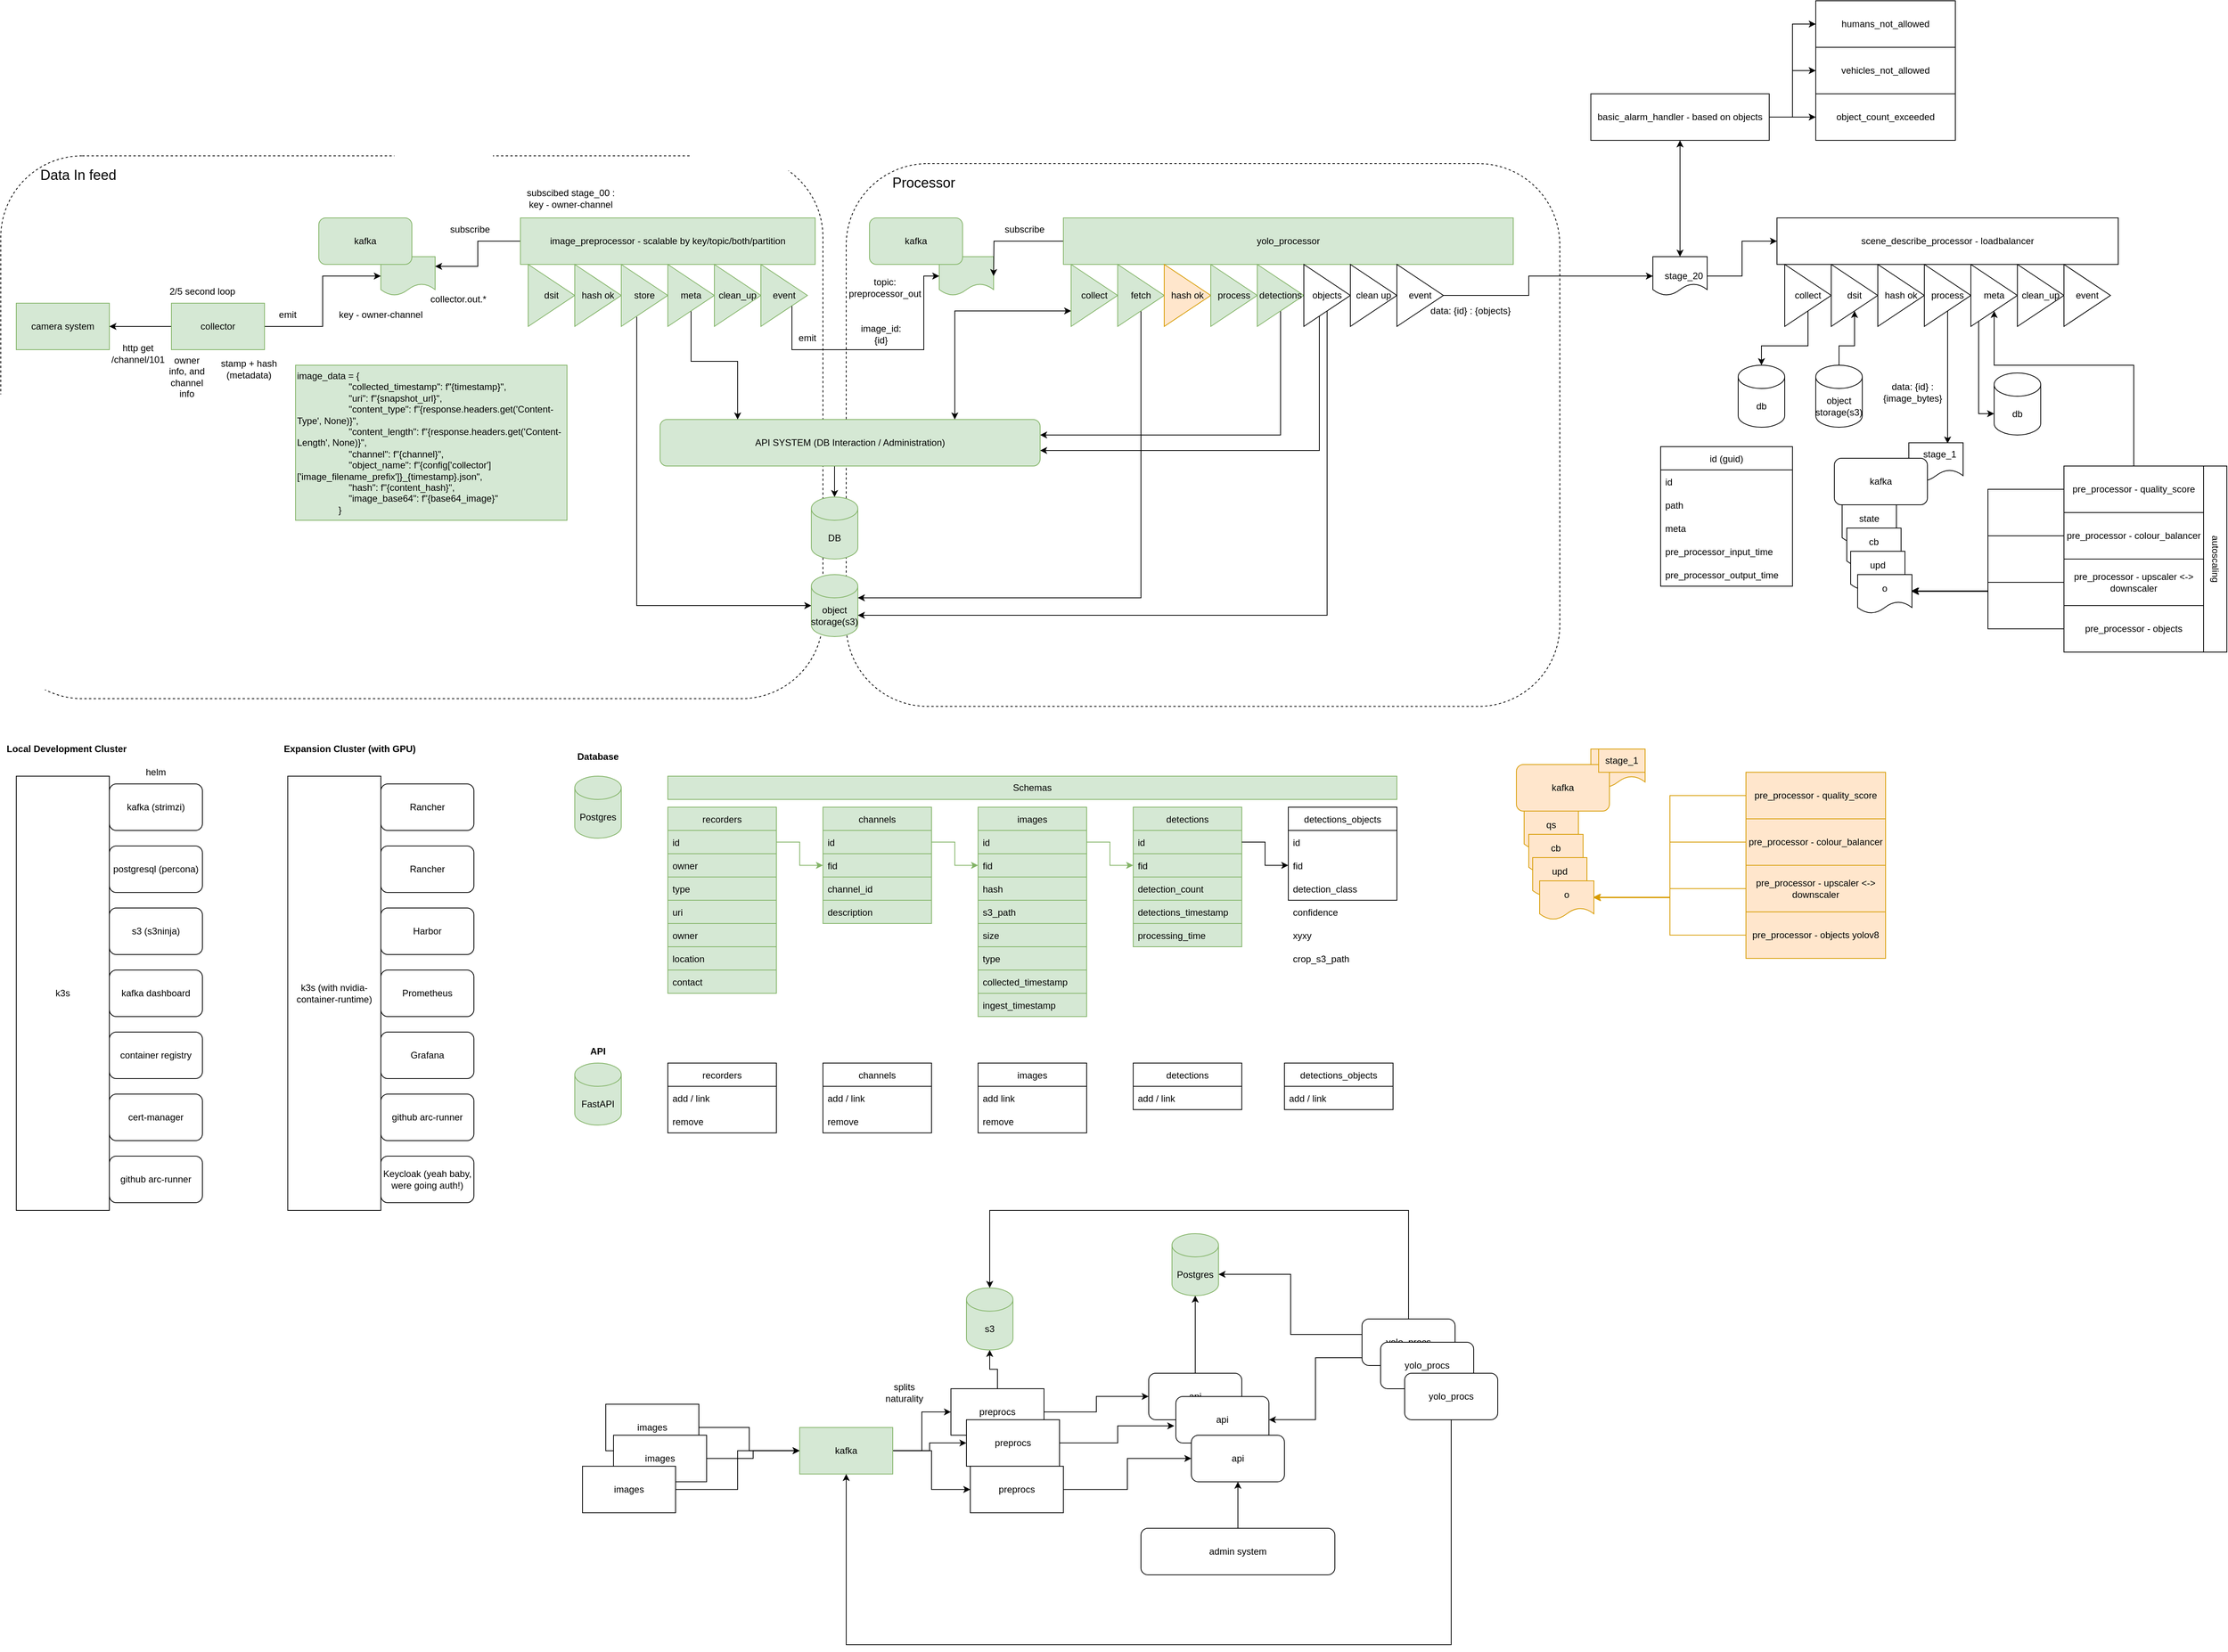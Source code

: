 <mxfile version="16.0.2" type="device"><diagram id="NYNpLDD6XTJ0mbs3w5XI" name="Overall Flow"><mxGraphModel dx="1362" dy="3078" grid="1" gridSize="10" guides="1" tooltips="1" connect="1" arrows="1" fold="1" page="1" pageScale="1" pageWidth="1100" pageHeight="2200" math="0" shadow="0"><root><mxCell id="0"/><mxCell id="1" parent="0"/><mxCell id="vxTMjlAaX9RUapmEniUb-170" value="" style="rounded=1;whiteSpace=wrap;html=1;fontSize=18;fillColor=none;dashed=1;" parent="1" vertex="1"><mxGeometry x="1110" y="-30" width="920" height="700" as="geometry"/></mxCell><mxCell id="vxTMjlAaX9RUapmEniUb-70" value="" style="rounded=1;whiteSpace=wrap;html=1;fontSize=18;fillColor=none;dashed=1;" parent="1" vertex="1"><mxGeometry x="20" y="-40" width="1060" height="700" as="geometry"/></mxCell><mxCell id="vxTMjlAaX9RUapmEniUb-17" value="" style="shape=document;whiteSpace=wrap;html=1;boundedLbl=1;fillColor=#d5e8d4;strokeColor=#82b366;" parent="1" vertex="1"><mxGeometry x="510" y="90" width="70" height="50" as="geometry"/></mxCell><mxCell id="vxTMjlAaX9RUapmEniUb-1" value="camera system" style="rounded=0;whiteSpace=wrap;html=1;fillColor=#d5e8d4;strokeColor=#82b366;" parent="1" vertex="1"><mxGeometry x="40" y="150" width="120" height="60" as="geometry"/></mxCell><mxCell id="vxTMjlAaX9RUapmEniUb-3" style="edgeStyle=orthogonalEdgeStyle;rounded=0;orthogonalLoop=1;jettySize=auto;html=1;" parent="1" source="vxTMjlAaX9RUapmEniUb-2" target="vxTMjlAaX9RUapmEniUb-1" edge="1"><mxGeometry relative="1" as="geometry"/></mxCell><mxCell id="vxTMjlAaX9RUapmEniUb-6" style="edgeStyle=orthogonalEdgeStyle;rounded=0;orthogonalLoop=1;jettySize=auto;html=1;entryX=0;entryY=0.5;entryDx=0;entryDy=0;" parent="1" source="vxTMjlAaX9RUapmEniUb-2" target="vxTMjlAaX9RUapmEniUb-17" edge="1"><mxGeometry relative="1" as="geometry"/></mxCell><mxCell id="vxTMjlAaX9RUapmEniUb-2" value="collector" style="rounded=0;whiteSpace=wrap;html=1;fillColor=#d5e8d4;strokeColor=#82b366;" parent="1" vertex="1"><mxGeometry x="240" y="150" width="120" height="60" as="geometry"/></mxCell><mxCell id="vxTMjlAaX9RUapmEniUb-4" value="http get /channel/101" style="text;html=1;strokeColor=none;fillColor=none;align=center;verticalAlign=middle;whiteSpace=wrap;rounded=0;" parent="1" vertex="1"><mxGeometry x="167" y="200" width="60" height="30" as="geometry"/></mxCell><mxCell id="vxTMjlAaX9RUapmEniUb-5" value="kafka" style="rounded=1;whiteSpace=wrap;html=1;fillColor=#d5e8d4;strokeColor=#82b366;" parent="1" vertex="1"><mxGeometry x="430" y="40" width="120" height="60" as="geometry"/></mxCell><mxCell id="vxTMjlAaX9RUapmEniUb-7" value="stamp + hash (metadata)" style="text;html=1;strokeColor=none;fillColor=none;align=center;verticalAlign=middle;whiteSpace=wrap;rounded=0;" parent="1" vertex="1"><mxGeometry x="300" y="220" width="80" height="30" as="geometry"/></mxCell><mxCell id="vxTMjlAaX9RUapmEniUb-8" value="owner info, and channel info" style="text;html=1;strokeColor=none;fillColor=none;align=center;verticalAlign=middle;whiteSpace=wrap;rounded=0;" parent="1" vertex="1"><mxGeometry x="230" y="230" width="60" height="30" as="geometry"/></mxCell><mxCell id="vxTMjlAaX9RUapmEniUb-9" value="2/5 second loop" style="text;html=1;strokeColor=none;fillColor=none;align=center;verticalAlign=middle;whiteSpace=wrap;rounded=0;" parent="1" vertex="1"><mxGeometry x="230" y="120" width="100" height="30" as="geometry"/></mxCell><mxCell id="vxTMjlAaX9RUapmEniUb-10" value="emit" style="text;html=1;strokeColor=none;fillColor=none;align=center;verticalAlign=middle;whiteSpace=wrap;rounded=0;" parent="1" vertex="1"><mxGeometry x="360" y="150" width="60" height="30" as="geometry"/></mxCell><mxCell id="vxTMjlAaX9RUapmEniUb-11" value="key - owner-channel" style="text;html=1;strokeColor=none;fillColor=none;align=center;verticalAlign=middle;whiteSpace=wrap;rounded=0;" parent="1" vertex="1"><mxGeometry x="445" y="150" width="130" height="30" as="geometry"/></mxCell><mxCell id="vxTMjlAaX9RUapmEniUb-16" style="edgeStyle=orthogonalEdgeStyle;rounded=0;orthogonalLoop=1;jettySize=auto;html=1;entryX=1;entryY=0.25;entryDx=0;entryDy=0;" parent="1" source="vxTMjlAaX9RUapmEniUb-15" target="vxTMjlAaX9RUapmEniUb-17" edge="1"><mxGeometry relative="1" as="geometry"><mxPoint x="600" y="70" as="targetPoint"/></mxGeometry></mxCell><mxCell id="vxTMjlAaX9RUapmEniUb-15" value="image_preprocessor - scalable by key/topic/both/partition" style="rounded=0;whiteSpace=wrap;html=1;fillColor=#d5e8d4;strokeColor=#82b366;" parent="1" vertex="1"><mxGeometry x="690" y="40" width="380" height="60" as="geometry"/></mxCell><mxCell id="vxTMjlAaX9RUapmEniUb-18" value="subscibed stage_00 : key - owner-channel" style="text;html=1;strokeColor=none;fillColor=none;align=center;verticalAlign=middle;whiteSpace=wrap;rounded=0;" parent="1" vertex="1"><mxGeometry x="690" width="130" height="30" as="geometry"/></mxCell><mxCell id="vxTMjlAaX9RUapmEniUb-21" value="dsit" style="triangle;whiteSpace=wrap;html=1;fillColor=#d5e8d4;strokeColor=#82b366;" parent="1" vertex="1"><mxGeometry x="700" y="100" width="60" height="80" as="geometry"/></mxCell><mxCell id="vxTMjlAaX9RUapmEniUb-22" value="hash ok" style="triangle;whiteSpace=wrap;html=1;fillColor=#d5e8d4;strokeColor=#82b366;" parent="1" vertex="1"><mxGeometry x="760" y="100" width="60" height="80" as="geometry"/></mxCell><mxCell id="vxTMjlAaX9RUapmEniUb-85" style="edgeStyle=orthogonalEdgeStyle;rounded=0;orthogonalLoop=1;jettySize=auto;html=1;fontSize=18;exitX=0.332;exitY=0.846;exitDx=0;exitDy=0;exitPerimeter=0;" parent="1" source="vxTMjlAaX9RUapmEniUb-23" target="vxTMjlAaX9RUapmEniUb-26" edge="1"><mxGeometry relative="1" as="geometry"><Array as="points"><mxPoint x="840" y="540"/></Array></mxGeometry></mxCell><mxCell id="vxTMjlAaX9RUapmEniUb-23" value="store" style="triangle;whiteSpace=wrap;html=1;fillColor=#d5e8d4;strokeColor=#82b366;" parent="1" vertex="1"><mxGeometry x="820" y="100" width="60" height="80" as="geometry"/></mxCell><mxCell id="vxTMjlAaX9RUapmEniUb-84" style="edgeStyle=orthogonalEdgeStyle;rounded=0;orthogonalLoop=1;jettySize=auto;html=1;fontSize=18;" parent="1" source="vxTMjlAaX9RUapmEniUb-24" target="pFkGBHNiNRHmOIC7wv1z-79" edge="1"><mxGeometry relative="1" as="geometry"><mxPoint x="910.048" y="205" as="targetPoint"/><Array as="points"><mxPoint x="910" y="225"/><mxPoint x="970" y="225"/></Array></mxGeometry></mxCell><mxCell id="vxTMjlAaX9RUapmEniUb-24" value="meta" style="triangle;whiteSpace=wrap;html=1;fillColor=#d5e8d4;strokeColor=#82b366;" parent="1" vertex="1"><mxGeometry x="880" y="100" width="60" height="80" as="geometry"/></mxCell><mxCell id="vxTMjlAaX9RUapmEniUb-26" value="object storage(s3)" style="shape=cylinder3;whiteSpace=wrap;html=1;boundedLbl=1;backgroundOutline=1;size=15;fillColor=#d5e8d4;strokeColor=#82b366;" parent="1" vertex="1"><mxGeometry x="1065" y="500" width="60" height="80" as="geometry"/></mxCell><mxCell id="vxTMjlAaX9RUapmEniUb-33" value="clean_up" style="triangle;whiteSpace=wrap;html=1;fillColor=#d5e8d4;strokeColor=#82b366;" parent="1" vertex="1"><mxGeometry x="940" y="100" width="60" height="80" as="geometry"/></mxCell><mxCell id="vxTMjlAaX9RUapmEniUb-52" value="Data In feed" style="text;html=1;strokeColor=none;fillColor=none;align=center;verticalAlign=middle;whiteSpace=wrap;rounded=0;fontSize=18;" parent="1" vertex="1"><mxGeometry x="60" y="-30" width="120" height="30" as="geometry"/></mxCell><mxCell id="vxTMjlAaX9RUapmEniUb-59" style="edgeStyle=orthogonalEdgeStyle;rounded=0;orthogonalLoop=1;jettySize=auto;html=1;entryX=0;entryY=0.5;entryDx=0;entryDy=0;" parent="1" source="vxTMjlAaX9RUapmEniUb-55" target="vxTMjlAaX9RUapmEniUb-56" edge="1"><mxGeometry relative="1" as="geometry"><Array as="points"><mxPoint x="1040" y="210"/><mxPoint x="1210" y="210"/><mxPoint x="1210" y="115"/></Array></mxGeometry></mxCell><mxCell id="vxTMjlAaX9RUapmEniUb-55" value="event" style="triangle;whiteSpace=wrap;html=1;fillColor=#d5e8d4;strokeColor=#82b366;" parent="1" vertex="1"><mxGeometry x="1000" y="100" width="60" height="80" as="geometry"/></mxCell><mxCell id="vxTMjlAaX9RUapmEniUb-56" value="" style="shape=document;whiteSpace=wrap;html=1;boundedLbl=1;fillColor=#d5e8d4;strokeColor=#82b366;" parent="1" vertex="1"><mxGeometry x="1230" y="90" width="70" height="50" as="geometry"/></mxCell><mxCell id="vxTMjlAaX9RUapmEniUb-57" value="kafka" style="rounded=1;whiteSpace=wrap;html=1;fillColor=#d5e8d4;strokeColor=#82b366;" parent="1" vertex="1"><mxGeometry x="1140" y="40" width="120" height="60" as="geometry"/></mxCell><mxCell id="vxTMjlAaX9RUapmEniUb-60" value="emit" style="text;html=1;strokeColor=none;fillColor=none;align=center;verticalAlign=middle;whiteSpace=wrap;rounded=0;" parent="1" vertex="1"><mxGeometry x="1030" y="180" width="60" height="30" as="geometry"/></mxCell><mxCell id="vxTMjlAaX9RUapmEniUb-65" value="image_id: {id}" style="text;html=1;strokeColor=none;fillColor=none;align=center;verticalAlign=middle;whiteSpace=wrap;rounded=0;" parent="1" vertex="1"><mxGeometry x="1125" y="175" width="60" height="30" as="geometry"/></mxCell><mxCell id="pFkGBHNiNRHmOIC7wv1z-82" style="edgeStyle=orthogonalEdgeStyle;rounded=0;orthogonalLoop=1;jettySize=auto;html=1;entryX=1;entryY=0.5;entryDx=0;entryDy=0;" parent="1" source="vxTMjlAaX9RUapmEniUb-76" edge="1"><mxGeometry relative="1" as="geometry"><mxPoint x="1300" y="115" as="targetPoint"/></mxGeometry></mxCell><mxCell id="vxTMjlAaX9RUapmEniUb-76" value="yolo_processor" style="rounded=0;whiteSpace=wrap;html=1;fillColor=#d5e8d4;strokeColor=#82b366;" parent="1" vertex="1"><mxGeometry x="1390" y="40" width="580" height="60" as="geometry"/></mxCell><mxCell id="-dmiCpk1YHEUZXaUJM-Y-29" style="edgeStyle=orthogonalEdgeStyle;rounded=0;orthogonalLoop=1;jettySize=auto;html=1;" parent="1" source="vxTMjlAaX9RUapmEniUb-87" edge="1"><mxGeometry relative="1" as="geometry"><mxPoint x="1125" y="530" as="targetPoint"/><Array as="points"><mxPoint x="1490" y="530"/><mxPoint x="1125" y="530"/></Array></mxGeometry></mxCell><mxCell id="vxTMjlAaX9RUapmEniUb-87" value="fetch" style="triangle;whiteSpace=wrap;html=1;fillColor=#d5e8d4;strokeColor=#82b366;" parent="1" vertex="1"><mxGeometry x="1460" y="100" width="60" height="80" as="geometry"/></mxCell><mxCell id="vxTMjlAaX9RUapmEniUb-88" value="hash ok" style="triangle;whiteSpace=wrap;html=1;fillColor=#ffe6cc;strokeColor=#d79b00;" parent="1" vertex="1"><mxGeometry x="1520" y="100" width="60" height="80" as="geometry"/></mxCell><mxCell id="vxTMjlAaX9RUapmEniUb-89" value="process" style="triangle;whiteSpace=wrap;html=1;fillColor=#d5e8d4;strokeColor=#82b366;" parent="1" vertex="1"><mxGeometry x="1580" y="100" width="60" height="80" as="geometry"/></mxCell><mxCell id="vxTMjlAaX9RUapmEniUb-127" style="edgeStyle=orthogonalEdgeStyle;rounded=0;orthogonalLoop=1;jettySize=auto;html=1;fontSize=18;startArrow=none;startFill=0;endArrow=classic;endFill=1;" parent="1" source="vxTMjlAaX9RUapmEniUb-90" edge="1"><mxGeometry relative="1" as="geometry"><Array as="points"><mxPoint x="1670" y="320"/><mxPoint x="1360" y="320"/></Array><mxPoint x="1360" y="320" as="targetPoint"/></mxGeometry></mxCell><mxCell id="vxTMjlAaX9RUapmEniUb-90" value="detections" style="triangle;whiteSpace=wrap;html=1;fillColor=#d5e8d4;strokeColor=#82b366;" parent="1" vertex="1"><mxGeometry x="1640" y="100" width="60" height="80" as="geometry"/></mxCell><mxCell id="-dmiCpk1YHEUZXaUJM-Y-27" style="edgeStyle=orthogonalEdgeStyle;rounded=0;orthogonalLoop=1;jettySize=auto;html=1;entryX=1.002;entryY=0.672;entryDx=0;entryDy=0;entryPerimeter=0;" parent="1" source="vxTMjlAaX9RUapmEniUb-91" target="pFkGBHNiNRHmOIC7wv1z-79" edge="1"><mxGeometry relative="1" as="geometry"><Array as="points"><mxPoint x="1720" y="340"/><mxPoint x="1360" y="340"/></Array></mxGeometry></mxCell><mxCell id="-dmiCpk1YHEUZXaUJM-Y-28" style="edgeStyle=orthogonalEdgeStyle;rounded=0;orthogonalLoop=1;jettySize=auto;html=1;entryX=1;entryY=0;entryDx=0;entryDy=52.5;entryPerimeter=0;" parent="1" source="vxTMjlAaX9RUapmEniUb-91" target="vxTMjlAaX9RUapmEniUb-26" edge="1"><mxGeometry relative="1" as="geometry"><mxPoint x="1125" y="600" as="targetPoint"/><Array as="points"><mxPoint x="1730" y="553"/></Array></mxGeometry></mxCell><mxCell id="vxTMjlAaX9RUapmEniUb-91" value="objects" style="triangle;whiteSpace=wrap;html=1;" parent="1" vertex="1"><mxGeometry x="1700" y="100" width="60" height="80" as="geometry"/></mxCell><mxCell id="vxTMjlAaX9RUapmEniUb-172" style="edgeStyle=orthogonalEdgeStyle;rounded=0;orthogonalLoop=1;jettySize=auto;html=1;fontSize=18;startArrow=classic;startFill=1;endArrow=classic;endFill=1;exitX=0.5;exitY=0;exitDx=0;exitDy=0;" parent="1" source="vxTMjlAaX9RUapmEniUb-128" target="vxTMjlAaX9RUapmEniUb-173" edge="1"><mxGeometry relative="1" as="geometry"><mxPoint x="2080" y="-50" as="targetPoint"/></mxGeometry></mxCell><mxCell id="vxTMjlAaX9RUapmEniUb-174" style="edgeStyle=orthogonalEdgeStyle;rounded=0;orthogonalLoop=1;jettySize=auto;html=1;entryX=0;entryY=0.5;entryDx=0;entryDy=0;fontSize=18;startArrow=none;startFill=0;endArrow=classic;endFill=1;" parent="1" source="vxTMjlAaX9RUapmEniUb-92" target="vxTMjlAaX9RUapmEniUb-128" edge="1"><mxGeometry relative="1" as="geometry"><Array as="points"><mxPoint x="1990" y="140"/><mxPoint x="1990" y="115"/></Array></mxGeometry></mxCell><mxCell id="vxTMjlAaX9RUapmEniUb-92" value="event" style="triangle;whiteSpace=wrap;html=1;" parent="1" vertex="1"><mxGeometry x="1820" y="100" width="60" height="80" as="geometry"/></mxCell><mxCell id="vxTMjlAaX9RUapmEniUb-96" style="edgeStyle=orthogonalEdgeStyle;rounded=0;orthogonalLoop=1;jettySize=auto;html=1;fontSize=18;startArrow=classic;startFill=1;" parent="1" source="vxTMjlAaX9RUapmEniUb-93" target="pFkGBHNiNRHmOIC7wv1z-79" edge="1"><mxGeometry relative="1" as="geometry"><mxPoint x="1370.048" y="230" as="targetPoint"/><Array as="points"><mxPoint x="1250" y="160"/></Array></mxGeometry></mxCell><mxCell id="vxTMjlAaX9RUapmEniUb-93" value="collect" style="triangle;whiteSpace=wrap;html=1;fillColor=#d5e8d4;strokeColor=#82b366;" parent="1" vertex="1"><mxGeometry x="1400" y="100" width="60" height="80" as="geometry"/></mxCell><mxCell id="vxTMjlAaX9RUapmEniUb-98" value="" style="shape=document;whiteSpace=wrap;html=1;boundedLbl=1;fillColor=#ffe6cc;strokeColor=#d79b00;" parent="1" vertex="1"><mxGeometry x="2070" y="725" width="70" height="50" as="geometry"/></mxCell><mxCell id="vxTMjlAaX9RUapmEniUb-99" value="kafka" style="rounded=1;whiteSpace=wrap;html=1;fillColor=#ffe6cc;strokeColor=#d79b00;" parent="1" vertex="1"><mxGeometry x="1974" y="745" width="120" height="60" as="geometry"/></mxCell><mxCell id="vxTMjlAaX9RUapmEniUb-100" value="stage_1" style="text;html=1;strokeColor=#d79b00;fillColor=#ffe6cc;align=center;verticalAlign=middle;whiteSpace=wrap;rounded=0;" parent="1" vertex="1"><mxGeometry x="2080" y="725" width="60" height="30" as="geometry"/></mxCell><mxCell id="vxTMjlAaX9RUapmEniUb-122" style="edgeStyle=orthogonalEdgeStyle;rounded=0;orthogonalLoop=1;jettySize=auto;html=1;entryX=1.003;entryY=0.426;entryDx=0;entryDy=0;entryPerimeter=0;fontSize=18;fillColor=#ffe6cc;strokeColor=#d79b00;" parent="1" source="vxTMjlAaX9RUapmEniUb-103" target="vxTMjlAaX9RUapmEniUb-121" edge="1"><mxGeometry relative="1" as="geometry"/></mxCell><mxCell id="vxTMjlAaX9RUapmEniUb-103" value="pre_processor - quality_score" style="rounded=0;whiteSpace=wrap;html=1;fillColor=#ffe6cc;strokeColor=#d79b00;" parent="1" vertex="1"><mxGeometry x="2270" y="755" width="180" height="60" as="geometry"/></mxCell><mxCell id="vxTMjlAaX9RUapmEniUb-123" style="edgeStyle=orthogonalEdgeStyle;rounded=0;orthogonalLoop=1;jettySize=auto;html=1;entryX=0.996;entryY=0.435;entryDx=0;entryDy=0;entryPerimeter=0;fontSize=18;fillColor=#ffe6cc;strokeColor=#d79b00;" parent="1" source="vxTMjlAaX9RUapmEniUb-104" target="vxTMjlAaX9RUapmEniUb-121" edge="1"><mxGeometry relative="1" as="geometry"/></mxCell><mxCell id="vxTMjlAaX9RUapmEniUb-104" value="pre_processor - colour_balancer" style="rounded=0;whiteSpace=wrap;html=1;fillColor=#ffe6cc;strokeColor=#d79b00;" parent="1" vertex="1"><mxGeometry x="2270" y="815" width="180" height="60" as="geometry"/></mxCell><mxCell id="vxTMjlAaX9RUapmEniUb-124" style="edgeStyle=orthogonalEdgeStyle;rounded=0;orthogonalLoop=1;jettySize=auto;html=1;entryX=0.983;entryY=0.426;entryDx=0;entryDy=0;entryPerimeter=0;fontSize=18;fillColor=#ffe6cc;strokeColor=#d79b00;" parent="1" source="vxTMjlAaX9RUapmEniUb-105" target="vxTMjlAaX9RUapmEniUb-121" edge="1"><mxGeometry relative="1" as="geometry"/></mxCell><mxCell id="vxTMjlAaX9RUapmEniUb-105" value="pre_processor - upscaler &amp;lt;-&amp;gt; downscaler" style="rounded=0;whiteSpace=wrap;html=1;fillColor=#ffe6cc;strokeColor=#d79b00;" parent="1" vertex="1"><mxGeometry x="2270" y="875" width="180" height="60" as="geometry"/></mxCell><mxCell id="vxTMjlAaX9RUapmEniUb-125" style="edgeStyle=orthogonalEdgeStyle;rounded=0;orthogonalLoop=1;jettySize=auto;html=1;entryX=0.983;entryY=0.426;entryDx=0;entryDy=0;entryPerimeter=0;fontSize=18;fillColor=#ffe6cc;strokeColor=#d79b00;" parent="1" source="vxTMjlAaX9RUapmEniUb-107" target="vxTMjlAaX9RUapmEniUb-121" edge="1"><mxGeometry relative="1" as="geometry"/></mxCell><mxCell id="vxTMjlAaX9RUapmEniUb-107" value="pre_processor - objects yolov8" style="rounded=0;whiteSpace=wrap;html=1;fillColor=#ffe6cc;strokeColor=#d79b00;" parent="1" vertex="1"><mxGeometry x="2270" y="935" width="180" height="60" as="geometry"/></mxCell><mxCell id="vxTMjlAaX9RUapmEniUb-118" value="qs" style="shape=document;whiteSpace=wrap;html=1;boundedLbl=1;fillColor=#ffe6cc;strokeColor=#d79b00;" parent="1" vertex="1"><mxGeometry x="1984" y="805" width="70" height="50" as="geometry"/></mxCell><mxCell id="vxTMjlAaX9RUapmEniUb-119" value="cb" style="shape=document;whiteSpace=wrap;html=1;boundedLbl=1;fillColor=#ffe6cc;strokeColor=#d79b00;" parent="1" vertex="1"><mxGeometry x="1990" y="835" width="70" height="50" as="geometry"/></mxCell><mxCell id="vxTMjlAaX9RUapmEniUb-120" value="upd" style="shape=document;whiteSpace=wrap;html=1;boundedLbl=1;fillColor=#ffe6cc;strokeColor=#d79b00;" parent="1" vertex="1"><mxGeometry x="1995" y="865" width="70" height="50" as="geometry"/></mxCell><mxCell id="vxTMjlAaX9RUapmEniUb-121" value="o" style="shape=document;whiteSpace=wrap;html=1;boundedLbl=1;fillColor=#ffe6cc;strokeColor=#d79b00;" parent="1" vertex="1"><mxGeometry x="2004" y="895" width="70" height="50" as="geometry"/></mxCell><mxCell id="vxTMjlAaX9RUapmEniUb-128" value="" style="shape=document;whiteSpace=wrap;html=1;boundedLbl=1;" parent="1" vertex="1"><mxGeometry x="2150" y="90" width="70" height="50" as="geometry"/></mxCell><mxCell id="vxTMjlAaX9RUapmEniUb-129" style="edgeStyle=orthogonalEdgeStyle;rounded=0;orthogonalLoop=1;jettySize=auto;html=1;fontSize=18;" parent="1" source="vxTMjlAaX9RUapmEniUb-130" target="vxTMjlAaX9RUapmEniUb-131" edge="1"><mxGeometry relative="1" as="geometry"/></mxCell><mxCell id="vxTMjlAaX9RUapmEniUb-130" value="stage_20" style="text;html=1;strokeColor=none;fillColor=none;align=center;verticalAlign=middle;whiteSpace=wrap;rounded=0;" parent="1" vertex="1"><mxGeometry x="2160" y="100" width="60" height="30" as="geometry"/></mxCell><mxCell id="vxTMjlAaX9RUapmEniUb-131" value="scene_describe_processor - loadbalancer" style="rounded=0;whiteSpace=wrap;html=1;" parent="1" vertex="1"><mxGeometry x="2310" y="40" width="440" height="60" as="geometry"/></mxCell><mxCell id="vxTMjlAaX9RUapmEniUb-132" value="db" style="shape=cylinder3;whiteSpace=wrap;html=1;boundedLbl=1;backgroundOutline=1;size=15;" parent="1" vertex="1"><mxGeometry x="2260" y="230" width="60" height="80" as="geometry"/></mxCell><mxCell id="vxTMjlAaX9RUapmEniUb-133" value="object storage(s3)" style="shape=cylinder3;whiteSpace=wrap;html=1;boundedLbl=1;backgroundOutline=1;size=15;" parent="1" vertex="1"><mxGeometry x="2360" y="230" width="60" height="80" as="geometry"/></mxCell><mxCell id="vxTMjlAaX9RUapmEniUb-134" value="id (guid)" style="swimlane;fontStyle=0;childLayout=stackLayout;horizontal=1;startSize=30;horizontalStack=0;resizeParent=1;resizeParentMax=0;resizeLast=0;collapsible=1;marginBottom=0;" parent="1" vertex="1"><mxGeometry x="2160" y="335" width="170" height="180" as="geometry"><mxRectangle x="680" y="360" width="80" height="30" as="alternateBounds"/></mxGeometry></mxCell><mxCell id="vxTMjlAaX9RUapmEniUb-135" value="id" style="text;strokeColor=none;fillColor=none;align=left;verticalAlign=middle;spacingLeft=4;spacingRight=4;overflow=hidden;points=[[0,0.5],[1,0.5]];portConstraint=eastwest;rotatable=0;" parent="vxTMjlAaX9RUapmEniUb-134" vertex="1"><mxGeometry y="30" width="170" height="30" as="geometry"/></mxCell><mxCell id="vxTMjlAaX9RUapmEniUb-136" value="path" style="text;strokeColor=none;fillColor=none;align=left;verticalAlign=middle;spacingLeft=4;spacingRight=4;overflow=hidden;points=[[0,0.5],[1,0.5]];portConstraint=eastwest;rotatable=0;" parent="vxTMjlAaX9RUapmEniUb-134" vertex="1"><mxGeometry y="60" width="170" height="30" as="geometry"/></mxCell><mxCell id="vxTMjlAaX9RUapmEniUb-137" value="meta" style="text;strokeColor=none;fillColor=none;align=left;verticalAlign=middle;spacingLeft=4;spacingRight=4;overflow=hidden;points=[[0,0.5],[1,0.5]];portConstraint=eastwest;rotatable=0;" parent="vxTMjlAaX9RUapmEniUb-134" vertex="1"><mxGeometry y="90" width="170" height="30" as="geometry"/></mxCell><mxCell id="vxTMjlAaX9RUapmEniUb-138" value="pre_processor_input_time" style="text;strokeColor=none;fillColor=none;align=left;verticalAlign=middle;spacingLeft=4;spacingRight=4;overflow=hidden;points=[[0,0.5],[1,0.5]];portConstraint=eastwest;rotatable=0;" parent="vxTMjlAaX9RUapmEniUb-134" vertex="1"><mxGeometry y="120" width="170" height="30" as="geometry"/></mxCell><mxCell id="vxTMjlAaX9RUapmEniUb-139" value="pre_processor_output_time" style="text;strokeColor=none;fillColor=none;align=left;verticalAlign=middle;spacingLeft=4;spacingRight=4;overflow=hidden;points=[[0,0.5],[1,0.5]];portConstraint=eastwest;rotatable=0;" parent="vxTMjlAaX9RUapmEniUb-134" vertex="1"><mxGeometry y="150" width="170" height="30" as="geometry"/></mxCell><mxCell id="vxTMjlAaX9RUapmEniUb-140" style="edgeStyle=orthogonalEdgeStyle;rounded=0;orthogonalLoop=1;jettySize=auto;html=1;fontSize=18;startArrow=classic;startFill=1;endArrow=none;endFill=0;" parent="1" source="vxTMjlAaX9RUapmEniUb-141" target="vxTMjlAaX9RUapmEniUb-133" edge="1"><mxGeometry relative="1" as="geometry"/></mxCell><mxCell id="vxTMjlAaX9RUapmEniUb-141" value="dsit" style="triangle;whiteSpace=wrap;html=1;" parent="1" vertex="1"><mxGeometry x="2380" y="100" width="60" height="80" as="geometry"/></mxCell><mxCell id="vxTMjlAaX9RUapmEniUb-142" value="hash ok" style="triangle;whiteSpace=wrap;html=1;" parent="1" vertex="1"><mxGeometry x="2440" y="100" width="60" height="80" as="geometry"/></mxCell><mxCell id="vxTMjlAaX9RUapmEniUb-143" style="edgeStyle=orthogonalEdgeStyle;rounded=0;orthogonalLoop=1;jettySize=auto;html=1;fontSize=18;" parent="1" source="vxTMjlAaX9RUapmEniUb-144" edge="1"><mxGeometry relative="1" as="geometry"><mxPoint x="2530" y="331" as="targetPoint"/><Array as="points"><mxPoint x="2530" y="331"/></Array></mxGeometry></mxCell><mxCell id="vxTMjlAaX9RUapmEniUb-144" value="process" style="triangle;whiteSpace=wrap;html=1;" parent="1" vertex="1"><mxGeometry x="2500" y="100" width="60" height="80" as="geometry"/></mxCell><mxCell id="vxTMjlAaX9RUapmEniUb-145" style="edgeStyle=orthogonalEdgeStyle;rounded=0;orthogonalLoop=1;jettySize=auto;html=1;entryX=0;entryY=0;entryDx=0;entryDy=52.5;entryPerimeter=0;fontSize=18;startArrow=none;startFill=0;endArrow=classic;endFill=1;" parent="1" source="vxTMjlAaX9RUapmEniUb-146" target="vxTMjlAaX9RUapmEniUb-169" edge="1"><mxGeometry relative="1" as="geometry"><Array as="points"><mxPoint x="2570" y="292"/></Array></mxGeometry></mxCell><mxCell id="vxTMjlAaX9RUapmEniUb-146" value="meta" style="triangle;whiteSpace=wrap;html=1;" parent="1" vertex="1"><mxGeometry x="2560" y="100" width="60" height="80" as="geometry"/></mxCell><mxCell id="vxTMjlAaX9RUapmEniUb-147" value="clean_up" style="triangle;whiteSpace=wrap;html=1;" parent="1" vertex="1"><mxGeometry x="2620" y="100" width="60" height="80" as="geometry"/></mxCell><mxCell id="vxTMjlAaX9RUapmEniUb-148" value="event" style="triangle;whiteSpace=wrap;html=1;" parent="1" vertex="1"><mxGeometry x="2680" y="100" width="60" height="80" as="geometry"/></mxCell><mxCell id="vxTMjlAaX9RUapmEniUb-149" style="edgeStyle=orthogonalEdgeStyle;rounded=0;orthogonalLoop=1;jettySize=auto;html=1;fontSize=18;" parent="1" source="vxTMjlAaX9RUapmEniUb-150" target="vxTMjlAaX9RUapmEniUb-132" edge="1"><mxGeometry relative="1" as="geometry"/></mxCell><mxCell id="vxTMjlAaX9RUapmEniUb-150" value="collect" style="triangle;whiteSpace=wrap;html=1;" parent="1" vertex="1"><mxGeometry x="2320" y="100" width="60" height="80" as="geometry"/></mxCell><mxCell id="vxTMjlAaX9RUapmEniUb-151" value="" style="shape=document;whiteSpace=wrap;html=1;boundedLbl=1;" parent="1" vertex="1"><mxGeometry x="2480" y="330" width="70" height="50" as="geometry"/></mxCell><mxCell id="vxTMjlAaX9RUapmEniUb-152" value="kafka" style="rounded=1;whiteSpace=wrap;html=1;" parent="1" vertex="1"><mxGeometry x="2384" y="350" width="120" height="60" as="geometry"/></mxCell><mxCell id="vxTMjlAaX9RUapmEniUb-153" value="stage_1" style="text;html=1;strokeColor=none;fillColor=none;align=center;verticalAlign=middle;whiteSpace=wrap;rounded=0;" parent="1" vertex="1"><mxGeometry x="2490" y="330" width="60" height="30" as="geometry"/></mxCell><mxCell id="vxTMjlAaX9RUapmEniUb-154" style="edgeStyle=orthogonalEdgeStyle;rounded=0;orthogonalLoop=1;jettySize=auto;html=1;entryX=0.5;entryY=1;entryDx=0;entryDy=0;fontSize=18;" parent="1" source="vxTMjlAaX9RUapmEniUb-156" target="vxTMjlAaX9RUapmEniUb-146" edge="1"><mxGeometry relative="1" as="geometry"><Array as="points"><mxPoint x="2770" y="230"/><mxPoint x="2590" y="230"/></Array></mxGeometry></mxCell><mxCell id="vxTMjlAaX9RUapmEniUb-155" style="edgeStyle=orthogonalEdgeStyle;rounded=0;orthogonalLoop=1;jettySize=auto;html=1;entryX=1.003;entryY=0.426;entryDx=0;entryDy=0;entryPerimeter=0;fontSize=18;" parent="1" source="vxTMjlAaX9RUapmEniUb-156" target="vxTMjlAaX9RUapmEniUb-168" edge="1"><mxGeometry relative="1" as="geometry"/></mxCell><mxCell id="vxTMjlAaX9RUapmEniUb-156" value="pre_processor - quality_score" style="rounded=0;whiteSpace=wrap;html=1;" parent="1" vertex="1"><mxGeometry x="2680" y="360" width="180" height="60" as="geometry"/></mxCell><mxCell id="vxTMjlAaX9RUapmEniUb-157" style="edgeStyle=orthogonalEdgeStyle;rounded=0;orthogonalLoop=1;jettySize=auto;html=1;entryX=0.996;entryY=0.435;entryDx=0;entryDy=0;entryPerimeter=0;fontSize=18;" parent="1" source="vxTMjlAaX9RUapmEniUb-158" target="vxTMjlAaX9RUapmEniUb-168" edge="1"><mxGeometry relative="1" as="geometry"/></mxCell><mxCell id="vxTMjlAaX9RUapmEniUb-158" value="pre_processor - colour_balancer" style="rounded=0;whiteSpace=wrap;html=1;" parent="1" vertex="1"><mxGeometry x="2680" y="420" width="180" height="60" as="geometry"/></mxCell><mxCell id="vxTMjlAaX9RUapmEniUb-159" style="edgeStyle=orthogonalEdgeStyle;rounded=0;orthogonalLoop=1;jettySize=auto;html=1;entryX=0.983;entryY=0.426;entryDx=0;entryDy=0;entryPerimeter=0;fontSize=18;" parent="1" source="vxTMjlAaX9RUapmEniUb-160" target="vxTMjlAaX9RUapmEniUb-168" edge="1"><mxGeometry relative="1" as="geometry"/></mxCell><mxCell id="vxTMjlAaX9RUapmEniUb-160" value="pre_processor - upscaler &amp;lt;-&amp;gt; downscaler" style="rounded=0;whiteSpace=wrap;html=1;" parent="1" vertex="1"><mxGeometry x="2680" y="480" width="180" height="60" as="geometry"/></mxCell><mxCell id="vxTMjlAaX9RUapmEniUb-161" style="edgeStyle=orthogonalEdgeStyle;rounded=0;orthogonalLoop=1;jettySize=auto;html=1;entryX=0.983;entryY=0.426;entryDx=0;entryDy=0;entryPerimeter=0;fontSize=18;" parent="1" source="vxTMjlAaX9RUapmEniUb-162" target="vxTMjlAaX9RUapmEniUb-168" edge="1"><mxGeometry relative="1" as="geometry"/></mxCell><mxCell id="vxTMjlAaX9RUapmEniUb-162" value="pre_processor - objects" style="rounded=0;whiteSpace=wrap;html=1;" parent="1" vertex="1"><mxGeometry x="2680" y="540" width="180" height="60" as="geometry"/></mxCell><mxCell id="vxTMjlAaX9RUapmEniUb-163" value="data: {id} : {image_bytes}" style="text;html=1;strokeColor=none;fillColor=none;align=center;verticalAlign=middle;whiteSpace=wrap;rounded=0;" parent="1" vertex="1"><mxGeometry x="2420" y="250" width="130" height="30" as="geometry"/></mxCell><mxCell id="vxTMjlAaX9RUapmEniUb-164" value="autoscaling" style="rounded=0;whiteSpace=wrap;html=1;horizontal=0;verticalAlign=middle;rotation=-180;" parent="1" vertex="1"><mxGeometry x="2860" y="360" width="30" height="240" as="geometry"/></mxCell><mxCell id="vxTMjlAaX9RUapmEniUb-165" value="state" style="shape=document;whiteSpace=wrap;html=1;boundedLbl=1;" parent="1" vertex="1"><mxGeometry x="2394" y="410" width="70" height="50" as="geometry"/></mxCell><mxCell id="vxTMjlAaX9RUapmEniUb-166" value="cb" style="shape=document;whiteSpace=wrap;html=1;boundedLbl=1;" parent="1" vertex="1"><mxGeometry x="2400" y="440" width="70" height="50" as="geometry"/></mxCell><mxCell id="vxTMjlAaX9RUapmEniUb-167" value="upd" style="shape=document;whiteSpace=wrap;html=1;boundedLbl=1;" parent="1" vertex="1"><mxGeometry x="2405" y="470" width="70" height="50" as="geometry"/></mxCell><mxCell id="vxTMjlAaX9RUapmEniUb-168" value="o" style="shape=document;whiteSpace=wrap;html=1;boundedLbl=1;" parent="1" vertex="1"><mxGeometry x="2414" y="500" width="70" height="50" as="geometry"/></mxCell><mxCell id="vxTMjlAaX9RUapmEniUb-169" value="db" style="shape=cylinder3;whiteSpace=wrap;html=1;boundedLbl=1;backgroundOutline=1;size=15;" parent="1" vertex="1"><mxGeometry x="2590" y="240" width="60" height="80" as="geometry"/></mxCell><mxCell id="vxTMjlAaX9RUapmEniUb-171" value="Processor" style="text;html=1;strokeColor=none;fillColor=none;align=center;verticalAlign=middle;whiteSpace=wrap;rounded=0;fontSize=18;" parent="1" vertex="1"><mxGeometry x="1150" y="-20" width="120" height="30" as="geometry"/></mxCell><mxCell id="vxTMjlAaX9RUapmEniUb-181" style="edgeStyle=orthogonalEdgeStyle;rounded=0;orthogonalLoop=1;jettySize=auto;html=1;fontSize=18;startArrow=none;startFill=0;endArrow=classic;endFill=1;" parent="1" source="vxTMjlAaX9RUapmEniUb-173" target="vxTMjlAaX9RUapmEniUb-180" edge="1"><mxGeometry relative="1" as="geometry"/></mxCell><mxCell id="vxTMjlAaX9RUapmEniUb-182" style="edgeStyle=orthogonalEdgeStyle;rounded=0;orthogonalLoop=1;jettySize=auto;html=1;fontSize=18;startArrow=none;startFill=0;endArrow=classic;endFill=1;" parent="1" source="vxTMjlAaX9RUapmEniUb-173" target="vxTMjlAaX9RUapmEniUb-178" edge="1"><mxGeometry relative="1" as="geometry"/></mxCell><mxCell id="vxTMjlAaX9RUapmEniUb-183" style="edgeStyle=orthogonalEdgeStyle;rounded=0;orthogonalLoop=1;jettySize=auto;html=1;entryX=0;entryY=0.5;entryDx=0;entryDy=0;fontSize=18;startArrow=none;startFill=0;endArrow=classic;endFill=1;" parent="1" source="vxTMjlAaX9RUapmEniUb-173" target="vxTMjlAaX9RUapmEniUb-176" edge="1"><mxGeometry relative="1" as="geometry"/></mxCell><mxCell id="vxTMjlAaX9RUapmEniUb-173" value="basic_alarm_handler - based on objects" style="rounded=0;whiteSpace=wrap;html=1;" parent="1" vertex="1"><mxGeometry x="2070" y="-120" width="230" height="60" as="geometry"/></mxCell><mxCell id="vxTMjlAaX9RUapmEniUb-176" value="humans_not_allowed" style="rounded=0;whiteSpace=wrap;html=1;" parent="1" vertex="1"><mxGeometry x="2360" y="-240" width="180" height="60" as="geometry"/></mxCell><mxCell id="vxTMjlAaX9RUapmEniUb-177" value="data: {id} : {objects}" style="text;html=1;strokeColor=none;fillColor=none;align=center;verticalAlign=middle;whiteSpace=wrap;rounded=0;" parent="1" vertex="1"><mxGeometry x="1850" y="145" width="130" height="30" as="geometry"/></mxCell><mxCell id="vxTMjlAaX9RUapmEniUb-178" value="vehicles_not_allowed" style="rounded=0;whiteSpace=wrap;html=1;" parent="1" vertex="1"><mxGeometry x="2360" y="-180" width="180" height="60" as="geometry"/></mxCell><mxCell id="vxTMjlAaX9RUapmEniUb-180" value="object_count_exceeded" style="rounded=0;whiteSpace=wrap;html=1;" parent="1" vertex="1"><mxGeometry x="2360" y="-120" width="180" height="60" as="geometry"/></mxCell><mxCell id="isdmg91rr4ZIpPJ3ElCd-1" value="k3s" style="rounded=0;whiteSpace=wrap;html=1;" parent="1" vertex="1"><mxGeometry x="40" y="760" width="120" height="560" as="geometry"/></mxCell><mxCell id="isdmg91rr4ZIpPJ3ElCd-2" value="Local Development Cluster" style="text;html=1;strokeColor=none;fillColor=none;align=center;verticalAlign=middle;whiteSpace=wrap;rounded=0;fontStyle=1" parent="1" vertex="1"><mxGeometry x="20" y="710" width="170" height="30" as="geometry"/></mxCell><mxCell id="isdmg91rr4ZIpPJ3ElCd-3" value="kafka (strimzi)" style="rounded=1;whiteSpace=wrap;html=1;" parent="1" vertex="1"><mxGeometry x="160" y="770" width="120" height="60" as="geometry"/></mxCell><mxCell id="isdmg91rr4ZIpPJ3ElCd-4" value="postgresql (percona)" style="rounded=1;whiteSpace=wrap;html=1;" parent="1" vertex="1"><mxGeometry x="160" y="850" width="120" height="60" as="geometry"/></mxCell><mxCell id="isdmg91rr4ZIpPJ3ElCd-5" value="s3 (s3ninja)" style="rounded=1;whiteSpace=wrap;html=1;" parent="1" vertex="1"><mxGeometry x="160" y="930" width="120" height="60" as="geometry"/></mxCell><mxCell id="isdmg91rr4ZIpPJ3ElCd-6" value="kafka dashboard" style="rounded=1;whiteSpace=wrap;html=1;" parent="1" vertex="1"><mxGeometry x="160" y="1010" width="120" height="60" as="geometry"/></mxCell><mxCell id="isdmg91rr4ZIpPJ3ElCd-12" value="helm" style="text;html=1;strokeColor=none;fillColor=none;align=center;verticalAlign=middle;whiteSpace=wrap;rounded=0;" parent="1" vertex="1"><mxGeometry x="190" y="740" width="60" height="30" as="geometry"/></mxCell><mxCell id="isdmg91rr4ZIpPJ3ElCd-13" value="container registry" style="rounded=1;whiteSpace=wrap;html=1;" parent="1" vertex="1"><mxGeometry x="160" y="1090" width="120" height="60" as="geometry"/></mxCell><mxCell id="isdmg91rr4ZIpPJ3ElCd-14" value="image_data = {&#10;                    &quot;collected_timestamp&quot;: f&quot;{timestamp}&quot;,&#10;                    &quot;uri&quot;: f&quot;{snapshot_url}&quot;,&#10;                    &quot;content_type&quot;: f&quot;{response.headers.get('Content-Type', None)}&quot;,&#10;                    &quot;content_length&quot;: f&quot;{response.headers.get('Content-Length', None)}&quot;,&#10;                    &quot;channel&quot;: f&quot;{channel}&quot;,&#10;                    &quot;object_name&quot;: f&quot;{config['collector']['image_filename_prefix']}_{timestamp}.json&quot;,&#10;                    &quot;hash&quot;: f&quot;{content_hash}&quot;,&#10;                    &quot;image_base64&quot;: f&quot;{base64_image}&quot;&#10;                }" style="text;whiteSpace=wrap;html=1;fillColor=#d5e8d4;strokeColor=#82b366;" parent="1" vertex="1"><mxGeometry x="400" y="230" width="350" height="200" as="geometry"/></mxCell><mxCell id="isdmg91rr4ZIpPJ3ElCd-15" value="cert-manager" style="rounded=1;whiteSpace=wrap;html=1;" parent="1" vertex="1"><mxGeometry x="160" y="1170" width="120" height="60" as="geometry"/></mxCell><mxCell id="isdmg91rr4ZIpPJ3ElCd-17" value="github arc-runner" style="rounded=1;whiteSpace=wrap;html=1;" parent="1" vertex="1"><mxGeometry x="160" y="1250" width="120" height="60" as="geometry"/></mxCell><mxCell id="hOT4971eEYaXnXnfSfwg-2" value="Postgres" style="shape=cylinder3;whiteSpace=wrap;html=1;boundedLbl=1;backgroundOutline=1;size=15;fillColor=#d5e8d4;strokeColor=#82b366;" parent="1" vertex="1"><mxGeometry x="760" y="760" width="60" height="80" as="geometry"/></mxCell><mxCell id="hOT4971eEYaXnXnfSfwg-3" value="Schemas" style="text;html=1;strokeColor=#82b366;fillColor=#d5e8d4;align=center;verticalAlign=middle;whiteSpace=wrap;rounded=0;" parent="1" vertex="1"><mxGeometry x="880" y="760" width="940" height="30" as="geometry"/></mxCell><mxCell id="hOT4971eEYaXnXnfSfwg-5" value="recorders" style="swimlane;fontStyle=0;childLayout=stackLayout;horizontal=1;startSize=30;horizontalStack=0;resizeParent=1;resizeParentMax=0;resizeLast=0;collapsible=1;marginBottom=0;fillColor=#d5e8d4;strokeColor=#82b366;" parent="1" vertex="1"><mxGeometry x="880" y="800" width="140" height="240" as="geometry"/></mxCell><mxCell id="hOT4971eEYaXnXnfSfwg-6" value="id" style="text;strokeColor=#82b366;fillColor=#d5e8d4;align=left;verticalAlign=middle;spacingLeft=4;spacingRight=4;overflow=hidden;points=[[0,0.5],[1,0.5]];portConstraint=eastwest;rotatable=0;" parent="hOT4971eEYaXnXnfSfwg-5" vertex="1"><mxGeometry y="30" width="140" height="30" as="geometry"/></mxCell><mxCell id="hOT4971eEYaXnXnfSfwg-7" value="owner" style="text;strokeColor=#82b366;fillColor=#d5e8d4;align=left;verticalAlign=middle;spacingLeft=4;spacingRight=4;overflow=hidden;points=[[0,0.5],[1,0.5]];portConstraint=eastwest;rotatable=0;" parent="hOT4971eEYaXnXnfSfwg-5" vertex="1"><mxGeometry y="60" width="140" height="30" as="geometry"/></mxCell><mxCell id="hOT4971eEYaXnXnfSfwg-28" value="type" style="text;strokeColor=#82b366;fillColor=#d5e8d4;align=left;verticalAlign=middle;spacingLeft=4;spacingRight=4;overflow=hidden;points=[[0,0.5],[1,0.5]];portConstraint=eastwest;rotatable=0;" parent="hOT4971eEYaXnXnfSfwg-5" vertex="1"><mxGeometry y="90" width="140" height="30" as="geometry"/></mxCell><mxCell id="hOT4971eEYaXnXnfSfwg-8" value="uri" style="text;strokeColor=#82b366;fillColor=#d5e8d4;align=left;verticalAlign=middle;spacingLeft=4;spacingRight=4;overflow=hidden;points=[[0,0.5],[1,0.5]];portConstraint=eastwest;rotatable=0;" parent="hOT4971eEYaXnXnfSfwg-5" vertex="1"><mxGeometry y="120" width="140" height="30" as="geometry"/></mxCell><mxCell id="hOT4971eEYaXnXnfSfwg-30" value="owner" style="text;strokeColor=#82b366;fillColor=#d5e8d4;align=left;verticalAlign=middle;spacingLeft=4;spacingRight=4;overflow=hidden;points=[[0,0.5],[1,0.5]];portConstraint=eastwest;rotatable=0;" parent="hOT4971eEYaXnXnfSfwg-5" vertex="1"><mxGeometry y="150" width="140" height="30" as="geometry"/></mxCell><mxCell id="hOT4971eEYaXnXnfSfwg-31" value="location" style="text;strokeColor=#82b366;fillColor=#d5e8d4;align=left;verticalAlign=middle;spacingLeft=4;spacingRight=4;overflow=hidden;points=[[0,0.5],[1,0.5]];portConstraint=eastwest;rotatable=0;" parent="hOT4971eEYaXnXnfSfwg-5" vertex="1"><mxGeometry y="180" width="140" height="30" as="geometry"/></mxCell><mxCell id="hOT4971eEYaXnXnfSfwg-29" value="contact" style="text;strokeColor=#82b366;fillColor=#d5e8d4;align=left;verticalAlign=middle;spacingLeft=4;spacingRight=4;overflow=hidden;points=[[0,0.5],[1,0.5]];portConstraint=eastwest;rotatable=0;" parent="hOT4971eEYaXnXnfSfwg-5" vertex="1"><mxGeometry y="210" width="140" height="30" as="geometry"/></mxCell><mxCell id="hOT4971eEYaXnXnfSfwg-9" value="channels" style="swimlane;fontStyle=0;childLayout=stackLayout;horizontal=1;startSize=30;horizontalStack=0;resizeParent=1;resizeParentMax=0;resizeLast=0;collapsible=1;marginBottom=0;fillColor=#d5e8d4;strokeColor=#82b366;" parent="1" vertex="1"><mxGeometry x="1080" y="800" width="140" height="150" as="geometry"/></mxCell><mxCell id="hOT4971eEYaXnXnfSfwg-10" value="id" style="text;strokeColor=#82b366;fillColor=#d5e8d4;align=left;verticalAlign=middle;spacingLeft=4;spacingRight=4;overflow=hidden;points=[[0,0.5],[1,0.5]];portConstraint=eastwest;rotatable=0;" parent="hOT4971eEYaXnXnfSfwg-9" vertex="1"><mxGeometry y="30" width="140" height="30" as="geometry"/></mxCell><mxCell id="hOT4971eEYaXnXnfSfwg-11" value="fid" style="text;strokeColor=#82b366;fillColor=#d5e8d4;align=left;verticalAlign=middle;spacingLeft=4;spacingRight=4;overflow=hidden;points=[[0,0.5],[1,0.5]];portConstraint=eastwest;rotatable=0;" parent="hOT4971eEYaXnXnfSfwg-9" vertex="1"><mxGeometry y="60" width="140" height="30" as="geometry"/></mxCell><mxCell id="hOT4971eEYaXnXnfSfwg-32" value="channel_id" style="text;strokeColor=#82b366;fillColor=#d5e8d4;align=left;verticalAlign=middle;spacingLeft=4;spacingRight=4;overflow=hidden;points=[[0,0.5],[1,0.5]];portConstraint=eastwest;rotatable=0;" parent="hOT4971eEYaXnXnfSfwg-9" vertex="1"><mxGeometry y="90" width="140" height="30" as="geometry"/></mxCell><mxCell id="hOT4971eEYaXnXnfSfwg-12" value="description" style="text;strokeColor=#82b366;fillColor=#d5e8d4;align=left;verticalAlign=middle;spacingLeft=4;spacingRight=4;overflow=hidden;points=[[0,0.5],[1,0.5]];portConstraint=eastwest;rotatable=0;" parent="hOT4971eEYaXnXnfSfwg-9" vertex="1"><mxGeometry y="120" width="140" height="30" as="geometry"/></mxCell><mxCell id="hOT4971eEYaXnXnfSfwg-13" value="images" style="swimlane;fontStyle=0;childLayout=stackLayout;horizontal=1;startSize=30;horizontalStack=0;resizeParent=1;resizeParentMax=0;resizeLast=0;collapsible=1;marginBottom=0;fillColor=#d5e8d4;strokeColor=#82b366;" parent="1" vertex="1"><mxGeometry x="1280" y="800" width="140" height="210" as="geometry"/></mxCell><mxCell id="hOT4971eEYaXnXnfSfwg-14" value="id" style="text;strokeColor=#82b366;fillColor=#d5e8d4;align=left;verticalAlign=middle;spacingLeft=4;spacingRight=4;overflow=hidden;points=[[0,0.5],[1,0.5]];portConstraint=eastwest;rotatable=0;" parent="hOT4971eEYaXnXnfSfwg-13" vertex="1"><mxGeometry y="30" width="140" height="30" as="geometry"/></mxCell><mxCell id="hOT4971eEYaXnXnfSfwg-15" value="fid" style="text;strokeColor=#82b366;fillColor=#d5e8d4;align=left;verticalAlign=middle;spacingLeft=4;spacingRight=4;overflow=hidden;points=[[0,0.5],[1,0.5]];portConstraint=eastwest;rotatable=0;" parent="hOT4971eEYaXnXnfSfwg-13" vertex="1"><mxGeometry y="60" width="140" height="30" as="geometry"/></mxCell><mxCell id="hOT4971eEYaXnXnfSfwg-16" value="hash" style="text;strokeColor=#82b366;fillColor=#d5e8d4;align=left;verticalAlign=middle;spacingLeft=4;spacingRight=4;overflow=hidden;points=[[0,0.5],[1,0.5]];portConstraint=eastwest;rotatable=0;" parent="hOT4971eEYaXnXnfSfwg-13" vertex="1"><mxGeometry y="90" width="140" height="30" as="geometry"/></mxCell><mxCell id="hOT4971eEYaXnXnfSfwg-26" value="s3_path" style="text;strokeColor=#82b366;fillColor=#d5e8d4;align=left;verticalAlign=middle;spacingLeft=4;spacingRight=4;overflow=hidden;points=[[0,0.5],[1,0.5]];portConstraint=eastwest;rotatable=0;" parent="hOT4971eEYaXnXnfSfwg-13" vertex="1"><mxGeometry y="120" width="140" height="30" as="geometry"/></mxCell><mxCell id="hOT4971eEYaXnXnfSfwg-27" value="size" style="text;strokeColor=#82b366;fillColor=#d5e8d4;align=left;verticalAlign=middle;spacingLeft=4;spacingRight=4;overflow=hidden;points=[[0,0.5],[1,0.5]];portConstraint=eastwest;rotatable=0;" parent="hOT4971eEYaXnXnfSfwg-13" vertex="1"><mxGeometry y="150" width="140" height="30" as="geometry"/></mxCell><mxCell id="hOT4971eEYaXnXnfSfwg-25" value="type" style="text;strokeColor=#82b366;fillColor=#d5e8d4;align=left;verticalAlign=middle;spacingLeft=4;spacingRight=4;overflow=hidden;points=[[0,0.5],[1,0.5]];portConstraint=eastwest;rotatable=0;" parent="hOT4971eEYaXnXnfSfwg-13" vertex="1"><mxGeometry y="180" width="140" height="30" as="geometry"/></mxCell><mxCell id="hOT4971eEYaXnXnfSfwg-17" value="detections" style="swimlane;fontStyle=0;childLayout=stackLayout;horizontal=1;startSize=30;horizontalStack=0;resizeParent=1;resizeParentMax=0;resizeLast=0;collapsible=1;marginBottom=0;fillColor=#d5e8d4;strokeColor=#82b366;" parent="1" vertex="1"><mxGeometry x="1480" y="800" width="140" height="120" as="geometry"/></mxCell><mxCell id="hOT4971eEYaXnXnfSfwg-18" value="id" style="text;strokeColor=#82b366;fillColor=#d5e8d4;align=left;verticalAlign=middle;spacingLeft=4;spacingRight=4;overflow=hidden;points=[[0,0.5],[1,0.5]];portConstraint=eastwest;rotatable=0;" parent="hOT4971eEYaXnXnfSfwg-17" vertex="1"><mxGeometry y="30" width="140" height="30" as="geometry"/></mxCell><mxCell id="hOT4971eEYaXnXnfSfwg-19" value="fid" style="text;strokeColor=#82b366;fillColor=#d5e8d4;align=left;verticalAlign=middle;spacingLeft=4;spacingRight=4;overflow=hidden;points=[[0,0.5],[1,0.5]];portConstraint=eastwest;rotatable=0;" parent="hOT4971eEYaXnXnfSfwg-17" vertex="1"><mxGeometry y="60" width="140" height="30" as="geometry"/></mxCell><mxCell id="hOT4971eEYaXnXnfSfwg-20" value="detection_count" style="text;strokeColor=#82b366;fillColor=#d5e8d4;align=left;verticalAlign=middle;spacingLeft=4;spacingRight=4;overflow=hidden;points=[[0,0.5],[1,0.5]];portConstraint=eastwest;rotatable=0;" parent="hOT4971eEYaXnXnfSfwg-17" vertex="1"><mxGeometry y="90" width="140" height="30" as="geometry"/></mxCell><mxCell id="hOT4971eEYaXnXnfSfwg-21" style="edgeStyle=orthogonalEdgeStyle;rounded=0;orthogonalLoop=1;jettySize=auto;html=1;fillColor=#d5e8d4;strokeColor=#82b366;" parent="1" source="hOT4971eEYaXnXnfSfwg-6" target="hOT4971eEYaXnXnfSfwg-11" edge="1"><mxGeometry relative="1" as="geometry"/></mxCell><mxCell id="hOT4971eEYaXnXnfSfwg-22" style="edgeStyle=orthogonalEdgeStyle;rounded=0;orthogonalLoop=1;jettySize=auto;html=1;entryX=0;entryY=0.5;entryDx=0;entryDy=0;fillColor=#d5e8d4;strokeColor=#82b366;" parent="1" source="hOT4971eEYaXnXnfSfwg-10" target="hOT4971eEYaXnXnfSfwg-15" edge="1"><mxGeometry relative="1" as="geometry"/></mxCell><mxCell id="hOT4971eEYaXnXnfSfwg-24" style="edgeStyle=orthogonalEdgeStyle;rounded=0;orthogonalLoop=1;jettySize=auto;html=1;fillColor=#d5e8d4;strokeColor=#82b366;" parent="1" source="hOT4971eEYaXnXnfSfwg-14" target="hOT4971eEYaXnXnfSfwg-19" edge="1"><mxGeometry relative="1" as="geometry"/></mxCell><mxCell id="pFkGBHNiNRHmOIC7wv1z-1" value="Database" style="text;html=1;strokeColor=none;fillColor=none;align=center;verticalAlign=middle;whiteSpace=wrap;rounded=0;fontStyle=1" parent="1" vertex="1"><mxGeometry x="760" y="720" width="60" height="30" as="geometry"/></mxCell><mxCell id="pFkGBHNiNRHmOIC7wv1z-2" value="FastAPI" style="shape=cylinder3;whiteSpace=wrap;html=1;boundedLbl=1;backgroundOutline=1;size=15;fillColor=#d5e8d4;strokeColor=#82b366;" parent="1" vertex="1"><mxGeometry x="760" y="1130" width="60" height="80" as="geometry"/></mxCell><mxCell id="pFkGBHNiNRHmOIC7wv1z-31" value="API" style="text;html=1;strokeColor=none;fillColor=none;align=center;verticalAlign=middle;whiteSpace=wrap;rounded=0;fontStyle=1" parent="1" vertex="1"><mxGeometry x="760" y="1100" width="60" height="30" as="geometry"/></mxCell><mxCell id="pFkGBHNiNRHmOIC7wv1z-36" style="edgeStyle=orthogonalEdgeStyle;rounded=0;orthogonalLoop=1;jettySize=auto;html=1;entryX=0;entryY=0.5;entryDx=0;entryDy=0;" parent="1" source="pFkGBHNiNRHmOIC7wv1z-32" target="pFkGBHNiNRHmOIC7wv1z-35" edge="1"><mxGeometry relative="1" as="geometry"/></mxCell><mxCell id="pFkGBHNiNRHmOIC7wv1z-32" value="images" style="rounded=0;whiteSpace=wrap;html=1;" parent="1" vertex="1"><mxGeometry x="800" y="1569.94" width="120" height="60" as="geometry"/></mxCell><mxCell id="pFkGBHNiNRHmOIC7wv1z-37" style="edgeStyle=orthogonalEdgeStyle;rounded=0;orthogonalLoop=1;jettySize=auto;html=1;" parent="1" source="pFkGBHNiNRHmOIC7wv1z-33" target="pFkGBHNiNRHmOIC7wv1z-35" edge="1"><mxGeometry relative="1" as="geometry"/></mxCell><mxCell id="pFkGBHNiNRHmOIC7wv1z-33" value="images" style="rounded=0;whiteSpace=wrap;html=1;" parent="1" vertex="1"><mxGeometry x="810" y="1609.94" width="120" height="60" as="geometry"/></mxCell><mxCell id="pFkGBHNiNRHmOIC7wv1z-38" style="edgeStyle=orthogonalEdgeStyle;rounded=0;orthogonalLoop=1;jettySize=auto;html=1;entryX=0;entryY=0.5;entryDx=0;entryDy=0;" parent="1" source="pFkGBHNiNRHmOIC7wv1z-34" target="pFkGBHNiNRHmOIC7wv1z-35" edge="1"><mxGeometry relative="1" as="geometry"/></mxCell><mxCell id="pFkGBHNiNRHmOIC7wv1z-34" value="images" style="rounded=0;whiteSpace=wrap;html=1;" parent="1" vertex="1"><mxGeometry x="770" y="1649.94" width="120" height="60" as="geometry"/></mxCell><mxCell id="pFkGBHNiNRHmOIC7wv1z-42" style="edgeStyle=orthogonalEdgeStyle;rounded=0;orthogonalLoop=1;jettySize=auto;html=1;entryX=0;entryY=0.5;entryDx=0;entryDy=0;" parent="1" source="pFkGBHNiNRHmOIC7wv1z-35" target="pFkGBHNiNRHmOIC7wv1z-39" edge="1"><mxGeometry relative="1" as="geometry"/></mxCell><mxCell id="pFkGBHNiNRHmOIC7wv1z-43" style="edgeStyle=orthogonalEdgeStyle;rounded=0;orthogonalLoop=1;jettySize=auto;html=1;entryX=0;entryY=0.5;entryDx=0;entryDy=0;" parent="1" source="pFkGBHNiNRHmOIC7wv1z-35" target="pFkGBHNiNRHmOIC7wv1z-40" edge="1"><mxGeometry relative="1" as="geometry"/></mxCell><mxCell id="pFkGBHNiNRHmOIC7wv1z-44" style="edgeStyle=orthogonalEdgeStyle;rounded=0;orthogonalLoop=1;jettySize=auto;html=1;" parent="1" source="pFkGBHNiNRHmOIC7wv1z-35" target="pFkGBHNiNRHmOIC7wv1z-41" edge="1"><mxGeometry relative="1" as="geometry"/></mxCell><mxCell id="pFkGBHNiNRHmOIC7wv1z-35" value="kafka" style="rounded=0;whiteSpace=wrap;html=1;fillColor=#d5e8d4;strokeColor=#82b366;" parent="1" vertex="1"><mxGeometry x="1050" y="1599.94" width="120" height="60" as="geometry"/></mxCell><mxCell id="pFkGBHNiNRHmOIC7wv1z-53" style="edgeStyle=orthogonalEdgeStyle;rounded=0;orthogonalLoop=1;jettySize=auto;html=1;entryX=0;entryY=0.5;entryDx=0;entryDy=0;" parent="1" source="pFkGBHNiNRHmOIC7wv1z-39" target="pFkGBHNiNRHmOIC7wv1z-45" edge="1"><mxGeometry relative="1" as="geometry"/></mxCell><mxCell id="pFkGBHNiNRHmOIC7wv1z-56" style="edgeStyle=orthogonalEdgeStyle;rounded=0;orthogonalLoop=1;jettySize=auto;html=1;" parent="1" source="pFkGBHNiNRHmOIC7wv1z-39" target="pFkGBHNiNRHmOIC7wv1z-52" edge="1"><mxGeometry relative="1" as="geometry"/></mxCell><mxCell id="pFkGBHNiNRHmOIC7wv1z-39" value="preprocs" style="rounded=0;whiteSpace=wrap;html=1;" parent="1" vertex="1"><mxGeometry x="1245" y="1549.94" width="120" height="60" as="geometry"/></mxCell><mxCell id="pFkGBHNiNRHmOIC7wv1z-54" style="edgeStyle=orthogonalEdgeStyle;rounded=0;orthogonalLoop=1;jettySize=auto;html=1;entryX=-0.017;entryY=0.633;entryDx=0;entryDy=0;entryPerimeter=0;" parent="1" source="pFkGBHNiNRHmOIC7wv1z-40" target="pFkGBHNiNRHmOIC7wv1z-47" edge="1"><mxGeometry relative="1" as="geometry"/></mxCell><mxCell id="pFkGBHNiNRHmOIC7wv1z-40" value="preprocs" style="rounded=0;whiteSpace=wrap;html=1;" parent="1" vertex="1"><mxGeometry x="1265" y="1589.94" width="120" height="60" as="geometry"/></mxCell><mxCell id="pFkGBHNiNRHmOIC7wv1z-55" style="edgeStyle=orthogonalEdgeStyle;rounded=0;orthogonalLoop=1;jettySize=auto;html=1;" parent="1" source="pFkGBHNiNRHmOIC7wv1z-41" target="pFkGBHNiNRHmOIC7wv1z-48" edge="1"><mxGeometry relative="1" as="geometry"/></mxCell><mxCell id="pFkGBHNiNRHmOIC7wv1z-41" value="preprocs" style="rounded=0;whiteSpace=wrap;html=1;" parent="1" vertex="1"><mxGeometry x="1270" y="1649.94" width="120" height="60" as="geometry"/></mxCell><mxCell id="pFkGBHNiNRHmOIC7wv1z-49" style="edgeStyle=orthogonalEdgeStyle;rounded=0;orthogonalLoop=1;jettySize=auto;html=1;" parent="1" source="pFkGBHNiNRHmOIC7wv1z-45" target="pFkGBHNiNRHmOIC7wv1z-46" edge="1"><mxGeometry relative="1" as="geometry"/></mxCell><mxCell id="pFkGBHNiNRHmOIC7wv1z-45" value="api" style="rounded=1;whiteSpace=wrap;html=1;" parent="1" vertex="1"><mxGeometry x="1500" y="1529.94" width="120" height="60" as="geometry"/></mxCell><mxCell id="pFkGBHNiNRHmOIC7wv1z-46" value="Postgres" style="shape=cylinder3;whiteSpace=wrap;html=1;boundedLbl=1;backgroundOutline=1;size=15;fillColor=#d5e8d4;strokeColor=#82b366;" parent="1" vertex="1"><mxGeometry x="1530" y="1349.94" width="60" height="80" as="geometry"/></mxCell><mxCell id="pFkGBHNiNRHmOIC7wv1z-47" value="api" style="rounded=1;whiteSpace=wrap;html=1;" parent="1" vertex="1"><mxGeometry x="1535" y="1559.94" width="120" height="60" as="geometry"/></mxCell><mxCell id="pFkGBHNiNRHmOIC7wv1z-48" value="api" style="rounded=1;whiteSpace=wrap;html=1;" parent="1" vertex="1"><mxGeometry x="1555" y="1609.94" width="120" height="60" as="geometry"/></mxCell><mxCell id="pFkGBHNiNRHmOIC7wv1z-52" value="s3" style="shape=cylinder3;whiteSpace=wrap;html=1;boundedLbl=1;backgroundOutline=1;size=15;fillColor=#d5e8d4;strokeColor=#82b366;" parent="1" vertex="1"><mxGeometry x="1265" y="1419.94" width="60" height="80" as="geometry"/></mxCell><mxCell id="pFkGBHNiNRHmOIC7wv1z-59" value="splits naturality" style="text;html=1;strokeColor=none;fillColor=none;align=center;verticalAlign=middle;whiteSpace=wrap;rounded=0;" parent="1" vertex="1"><mxGeometry x="1155" y="1539.94" width="60" height="30" as="geometry"/></mxCell><mxCell id="pFkGBHNiNRHmOIC7wv1z-62" style="edgeStyle=orthogonalEdgeStyle;rounded=0;orthogonalLoop=1;jettySize=auto;html=1;" parent="1" source="pFkGBHNiNRHmOIC7wv1z-61" target="pFkGBHNiNRHmOIC7wv1z-48" edge="1"><mxGeometry relative="1" as="geometry"/></mxCell><mxCell id="pFkGBHNiNRHmOIC7wv1z-61" value="admin system" style="rounded=1;whiteSpace=wrap;html=1;" parent="1" vertex="1"><mxGeometry x="1490" y="1729.94" width="250" height="60" as="geometry"/></mxCell><mxCell id="pFkGBHNiNRHmOIC7wv1z-63" value="recorders" style="swimlane;fontStyle=0;childLayout=stackLayout;horizontal=1;startSize=30;horizontalStack=0;resizeParent=1;resizeParentMax=0;resizeLast=0;collapsible=1;marginBottom=0;" parent="1" vertex="1"><mxGeometry x="880" y="1130" width="140" height="90" as="geometry"/></mxCell><mxCell id="pFkGBHNiNRHmOIC7wv1z-64" value="add / link" style="text;strokeColor=none;fillColor=none;align=left;verticalAlign=middle;spacingLeft=4;spacingRight=4;overflow=hidden;points=[[0,0.5],[1,0.5]];portConstraint=eastwest;rotatable=0;" parent="pFkGBHNiNRHmOIC7wv1z-63" vertex="1"><mxGeometry y="30" width="140" height="30" as="geometry"/></mxCell><mxCell id="pFkGBHNiNRHmOIC7wv1z-66" value="remove" style="text;strokeColor=none;fillColor=none;align=left;verticalAlign=middle;spacingLeft=4;spacingRight=4;overflow=hidden;points=[[0,0.5],[1,0.5]];portConstraint=eastwest;rotatable=0;" parent="pFkGBHNiNRHmOIC7wv1z-63" vertex="1"><mxGeometry y="60" width="140" height="30" as="geometry"/></mxCell><mxCell id="pFkGBHNiNRHmOIC7wv1z-67" value="channels" style="swimlane;fontStyle=0;childLayout=stackLayout;horizontal=1;startSize=30;horizontalStack=0;resizeParent=1;resizeParentMax=0;resizeLast=0;collapsible=1;marginBottom=0;" parent="1" vertex="1"><mxGeometry x="1080" y="1130" width="140" height="90" as="geometry"/></mxCell><mxCell id="pFkGBHNiNRHmOIC7wv1z-68" value="add / link" style="text;strokeColor=none;fillColor=none;align=left;verticalAlign=middle;spacingLeft=4;spacingRight=4;overflow=hidden;points=[[0,0.5],[1,0.5]];portConstraint=eastwest;rotatable=0;" parent="pFkGBHNiNRHmOIC7wv1z-67" vertex="1"><mxGeometry y="30" width="140" height="30" as="geometry"/></mxCell><mxCell id="pFkGBHNiNRHmOIC7wv1z-70" value="remove" style="text;strokeColor=none;fillColor=none;align=left;verticalAlign=middle;spacingLeft=4;spacingRight=4;overflow=hidden;points=[[0,0.5],[1,0.5]];portConstraint=eastwest;rotatable=0;" parent="pFkGBHNiNRHmOIC7wv1z-67" vertex="1"><mxGeometry y="60" width="140" height="30" as="geometry"/></mxCell><mxCell id="pFkGBHNiNRHmOIC7wv1z-71" value="images" style="swimlane;fontStyle=0;childLayout=stackLayout;horizontal=1;startSize=30;horizontalStack=0;resizeParent=1;resizeParentMax=0;resizeLast=0;collapsible=1;marginBottom=0;" parent="1" vertex="1"><mxGeometry x="1280" y="1130" width="140" height="90" as="geometry"/></mxCell><mxCell id="pFkGBHNiNRHmOIC7wv1z-72" value="add link" style="text;strokeColor=none;fillColor=none;align=left;verticalAlign=middle;spacingLeft=4;spacingRight=4;overflow=hidden;points=[[0,0.5],[1,0.5]];portConstraint=eastwest;rotatable=0;" parent="pFkGBHNiNRHmOIC7wv1z-71" vertex="1"><mxGeometry y="30" width="140" height="30" as="geometry"/></mxCell><mxCell id="pFkGBHNiNRHmOIC7wv1z-74" value="remove" style="text;strokeColor=none;fillColor=none;align=left;verticalAlign=middle;spacingLeft=4;spacingRight=4;overflow=hidden;points=[[0,0.5],[1,0.5]];portConstraint=eastwest;rotatable=0;" parent="pFkGBHNiNRHmOIC7wv1z-71" vertex="1"><mxGeometry y="60" width="140" height="30" as="geometry"/></mxCell><mxCell id="pFkGBHNiNRHmOIC7wv1z-75" value="detections" style="swimlane;fontStyle=0;childLayout=stackLayout;horizontal=1;startSize=30;horizontalStack=0;resizeParent=1;resizeParentMax=0;resizeLast=0;collapsible=1;marginBottom=0;" parent="1" vertex="1"><mxGeometry x="1480" y="1130" width="140" height="60" as="geometry"/></mxCell><mxCell id="pFkGBHNiNRHmOIC7wv1z-76" value="add / link" style="text;strokeColor=none;fillColor=none;align=left;verticalAlign=middle;spacingLeft=4;spacingRight=4;overflow=hidden;points=[[0,0.5],[1,0.5]];portConstraint=eastwest;rotatable=0;" parent="pFkGBHNiNRHmOIC7wv1z-75" vertex="1"><mxGeometry y="30" width="140" height="30" as="geometry"/></mxCell><mxCell id="pFkGBHNiNRHmOIC7wv1z-84" style="edgeStyle=orthogonalEdgeStyle;rounded=0;orthogonalLoop=1;jettySize=auto;html=1;" parent="1" source="pFkGBHNiNRHmOIC7wv1z-79" target="pFkGBHNiNRHmOIC7wv1z-83" edge="1"><mxGeometry relative="1" as="geometry"><Array as="points"><mxPoint x="1095" y="370"/><mxPoint x="1095" y="370"/></Array></mxGeometry></mxCell><mxCell id="pFkGBHNiNRHmOIC7wv1z-79" value="API SYSTEM (DB Interaction / Administration)" style="rounded=1;whiteSpace=wrap;html=1;fillColor=#d5e8d4;strokeColor=#82b366;" parent="1" vertex="1"><mxGeometry x="870" y="300" width="490" height="60" as="geometry"/></mxCell><mxCell id="pFkGBHNiNRHmOIC7wv1z-80" value="subscribe" style="text;html=1;strokeColor=none;fillColor=none;align=center;verticalAlign=middle;whiteSpace=wrap;rounded=0;" parent="1" vertex="1"><mxGeometry x="595" y="40" width="60" height="30" as="geometry"/></mxCell><mxCell id="pFkGBHNiNRHmOIC7wv1z-81" value="subscribe" style="text;html=1;strokeColor=none;fillColor=none;align=center;verticalAlign=middle;whiteSpace=wrap;rounded=0;" parent="1" vertex="1"><mxGeometry x="1310" y="40" width="60" height="30" as="geometry"/></mxCell><mxCell id="pFkGBHNiNRHmOIC7wv1z-83" value="DB" style="shape=cylinder3;whiteSpace=wrap;html=1;boundedLbl=1;backgroundOutline=1;size=15;fillColor=#d5e8d4;strokeColor=#82b366;" parent="1" vertex="1"><mxGeometry x="1065" y="400" width="60" height="80" as="geometry"/></mxCell><mxCell id="ilp2f2Cr3mGblecnp3jV-3" value="collected_timestamp" style="text;strokeColor=#82b366;fillColor=#d5e8d4;align=left;verticalAlign=middle;spacingLeft=4;spacingRight=4;overflow=hidden;points=[[0,0.5],[1,0.5]];portConstraint=eastwest;rotatable=0;" parent="1" vertex="1"><mxGeometry x="1280" y="1010" width="140" height="30" as="geometry"/></mxCell><mxCell id="ilp2f2Cr3mGblecnp3jV-4" value="ingest_timestamp" style="text;strokeColor=#82b366;fillColor=#d5e8d4;align=left;verticalAlign=middle;spacingLeft=4;spacingRight=4;overflow=hidden;points=[[0,0.5],[1,0.5]];portConstraint=eastwest;rotatable=0;" parent="1" vertex="1"><mxGeometry x="1280" y="1040" width="140" height="30" as="geometry"/></mxCell><mxCell id="ilp2f2Cr3mGblecnp3jV-5" value="detections_timestamp" style="text;strokeColor=#82b366;fillColor=#d5e8d4;align=left;verticalAlign=middle;spacingLeft=4;spacingRight=4;overflow=hidden;points=[[0,0.5],[1,0.5]];portConstraint=eastwest;rotatable=0;" parent="1" vertex="1"><mxGeometry x="1480" y="920" width="140" height="30" as="geometry"/></mxCell><mxCell id="-dmiCpk1YHEUZXaUJM-Y-1" value="topic:&lt;br&gt;preprocessor_out" style="text;html=1;strokeColor=none;fillColor=none;align=center;verticalAlign=middle;whiteSpace=wrap;rounded=0;" parent="1" vertex="1"><mxGeometry x="1130" y="115" width="60" height="30" as="geometry"/></mxCell><mxCell id="-dmiCpk1YHEUZXaUJM-Y-2" value="collector.out.*" style="text;html=1;strokeColor=none;fillColor=none;align=center;verticalAlign=middle;whiteSpace=wrap;rounded=0;" parent="1" vertex="1"><mxGeometry x="580" y="130" width="60" height="30" as="geometry"/></mxCell><mxCell id="-dmiCpk1YHEUZXaUJM-Y-5" style="edgeStyle=orthogonalEdgeStyle;rounded=0;orthogonalLoop=1;jettySize=auto;html=1;entryX=1;entryY=0.5;entryDx=0;entryDy=0;" parent="1" source="-dmiCpk1YHEUZXaUJM-Y-4" target="pFkGBHNiNRHmOIC7wv1z-47" edge="1"><mxGeometry relative="1" as="geometry"><Array as="points"><mxPoint x="1715" y="1509.94"/><mxPoint x="1715" y="1589.94"/></Array></mxGeometry></mxCell><mxCell id="-dmiCpk1YHEUZXaUJM-Y-6" style="edgeStyle=orthogonalEdgeStyle;rounded=0;orthogonalLoop=1;jettySize=auto;html=1;entryX=1;entryY=0;entryDx=0;entryDy=52.5;entryPerimeter=0;" parent="1" source="-dmiCpk1YHEUZXaUJM-Y-4" target="pFkGBHNiNRHmOIC7wv1z-46" edge="1"><mxGeometry relative="1" as="geometry"><Array as="points"><mxPoint x="1683" y="1479.94"/><mxPoint x="1683" y="1402.94"/></Array></mxGeometry></mxCell><mxCell id="-dmiCpk1YHEUZXaUJM-Y-7" style="edgeStyle=orthogonalEdgeStyle;rounded=0;orthogonalLoop=1;jettySize=auto;html=1;entryX=0.5;entryY=0;entryDx=0;entryDy=0;entryPerimeter=0;" parent="1" source="-dmiCpk1YHEUZXaUJM-Y-4" target="pFkGBHNiNRHmOIC7wv1z-52" edge="1"><mxGeometry relative="1" as="geometry"><Array as="points"><mxPoint x="1835" y="1319.94"/><mxPoint x="1295" y="1319.94"/></Array></mxGeometry></mxCell><mxCell id="-dmiCpk1YHEUZXaUJM-Y-4" value="yolo_procs" style="rounded=1;whiteSpace=wrap;html=1;" parent="1" vertex="1"><mxGeometry x="1775" y="1459.94" width="120" height="60" as="geometry"/></mxCell><mxCell id="-dmiCpk1YHEUZXaUJM-Y-8" value="yolo_procs" style="rounded=1;whiteSpace=wrap;html=1;" parent="1" vertex="1"><mxGeometry x="1799" y="1489.94" width="120" height="60" as="geometry"/></mxCell><mxCell id="-dmiCpk1YHEUZXaUJM-Y-10" style="edgeStyle=orthogonalEdgeStyle;rounded=0;orthogonalLoop=1;jettySize=auto;html=1;entryX=0.5;entryY=1;entryDx=0;entryDy=0;" parent="1" source="-dmiCpk1YHEUZXaUJM-Y-9" target="pFkGBHNiNRHmOIC7wv1z-35" edge="1"><mxGeometry relative="1" as="geometry"><Array as="points"><mxPoint x="1890" y="1879.94"/><mxPoint x="1110" y="1879.94"/></Array></mxGeometry></mxCell><mxCell id="-dmiCpk1YHEUZXaUJM-Y-9" value="yolo_procs" style="rounded=1;whiteSpace=wrap;html=1;" parent="1" vertex="1"><mxGeometry x="1830" y="1529.94" width="120" height="60" as="geometry"/></mxCell><mxCell id="-dmiCpk1YHEUZXaUJM-Y-12" value="processing_time" style="text;strokeColor=#82b366;fillColor=#d5e8d4;align=left;verticalAlign=middle;spacingLeft=4;spacingRight=4;overflow=hidden;points=[[0,0.5],[1,0.5]];portConstraint=eastwest;rotatable=0;" parent="1" vertex="1"><mxGeometry x="1480" y="950" width="140" height="30" as="geometry"/></mxCell><mxCell id="-dmiCpk1YHEUZXaUJM-Y-15" value="detections_objects" style="swimlane;fontStyle=0;childLayout=stackLayout;horizontal=1;startSize=30;horizontalStack=0;resizeParent=1;resizeParentMax=0;resizeLast=0;collapsible=1;marginBottom=0;" parent="1" vertex="1"><mxGeometry x="1680" y="800" width="140" height="120" as="geometry"/></mxCell><mxCell id="-dmiCpk1YHEUZXaUJM-Y-16" value="id" style="text;align=left;verticalAlign=middle;spacingLeft=4;spacingRight=4;overflow=hidden;points=[[0,0.5],[1,0.5]];portConstraint=eastwest;rotatable=0;" parent="-dmiCpk1YHEUZXaUJM-Y-15" vertex="1"><mxGeometry y="30" width="140" height="30" as="geometry"/></mxCell><mxCell id="-dmiCpk1YHEUZXaUJM-Y-17" value="fid" style="text;align=left;verticalAlign=middle;spacingLeft=4;spacingRight=4;overflow=hidden;points=[[0,0.5],[1,0.5]];portConstraint=eastwest;rotatable=0;" parent="-dmiCpk1YHEUZXaUJM-Y-15" vertex="1"><mxGeometry y="60" width="140" height="30" as="geometry"/></mxCell><mxCell id="-dmiCpk1YHEUZXaUJM-Y-18" value="detection_class" style="text;align=left;verticalAlign=middle;spacingLeft=4;spacingRight=4;overflow=hidden;points=[[0,0.5],[1,0.5]];portConstraint=eastwest;rotatable=0;" parent="-dmiCpk1YHEUZXaUJM-Y-15" vertex="1"><mxGeometry y="90" width="140" height="30" as="geometry"/></mxCell><mxCell id="-dmiCpk1YHEUZXaUJM-Y-20" style="edgeStyle=orthogonalEdgeStyle;rounded=0;orthogonalLoop=1;jettySize=auto;html=1;" parent="1" source="hOT4971eEYaXnXnfSfwg-18" target="-dmiCpk1YHEUZXaUJM-Y-17" edge="1"><mxGeometry relative="1" as="geometry"/></mxCell><mxCell id="-dmiCpk1YHEUZXaUJM-Y-21" value="xyxy" style="text;align=left;verticalAlign=middle;spacingLeft=4;spacingRight=4;overflow=hidden;points=[[0,0.5],[1,0.5]];portConstraint=eastwest;rotatable=0;" parent="1" vertex="1"><mxGeometry x="1680" y="950" width="140" height="30" as="geometry"/></mxCell><mxCell id="-dmiCpk1YHEUZXaUJM-Y-22" value="confidence" style="text;align=left;verticalAlign=middle;spacingLeft=4;spacingRight=4;overflow=hidden;points=[[0,0.5],[1,0.5]];portConstraint=eastwest;rotatable=0;" parent="1" vertex="1"><mxGeometry x="1680" y="920" width="140" height="30" as="geometry"/></mxCell><mxCell id="-dmiCpk1YHEUZXaUJM-Y-23" value="crop_s3_path" style="text;align=left;verticalAlign=middle;spacingLeft=4;spacingRight=4;overflow=hidden;points=[[0,0.5],[1,0.5]];portConstraint=eastwest;rotatable=0;" parent="1" vertex="1"><mxGeometry x="1680" y="980" width="140" height="30" as="geometry"/></mxCell><mxCell id="-dmiCpk1YHEUZXaUJM-Y-24" value="detections_objects" style="swimlane;fontStyle=0;childLayout=stackLayout;horizontal=1;startSize=30;horizontalStack=0;resizeParent=1;resizeParentMax=0;resizeLast=0;collapsible=1;marginBottom=0;" parent="1" vertex="1"><mxGeometry x="1675" y="1130" width="140" height="60" as="geometry"/></mxCell><mxCell id="-dmiCpk1YHEUZXaUJM-Y-25" value="add / link" style="text;strokeColor=none;fillColor=none;align=left;verticalAlign=middle;spacingLeft=4;spacingRight=4;overflow=hidden;points=[[0,0.5],[1,0.5]];portConstraint=eastwest;rotatable=0;" parent="-dmiCpk1YHEUZXaUJM-Y-24" vertex="1"><mxGeometry y="30" width="140" height="30" as="geometry"/></mxCell><mxCell id="-dmiCpk1YHEUZXaUJM-Y-26" value="clean up" style="triangle;whiteSpace=wrap;html=1;" parent="1" vertex="1"><mxGeometry x="1760" y="100" width="60" height="80" as="geometry"/></mxCell><mxCell id="5nDgpv-bNY6GO_X3PO2K-1" value="Expansion Cluster (with GPU)" style="text;html=1;strokeColor=none;fillColor=none;align=center;verticalAlign=middle;whiteSpace=wrap;rounded=0;fontStyle=1" vertex="1" parent="1"><mxGeometry x="370" y="710" width="200" height="30" as="geometry"/></mxCell><mxCell id="5nDgpv-bNY6GO_X3PO2K-2" value="k3s (with nvidia-container-runtime)" style="rounded=0;whiteSpace=wrap;html=1;" vertex="1" parent="1"><mxGeometry x="390" y="760" width="120" height="560" as="geometry"/></mxCell><mxCell id="5nDgpv-bNY6GO_X3PO2K-3" value="Rancher" style="rounded=1;whiteSpace=wrap;html=1;" vertex="1" parent="1"><mxGeometry x="510" y="770" width="120" height="60" as="geometry"/></mxCell><mxCell id="5nDgpv-bNY6GO_X3PO2K-4" value="Rancher" style="rounded=1;whiteSpace=wrap;html=1;" vertex="1" parent="1"><mxGeometry x="510" y="850" width="120" height="60" as="geometry"/></mxCell><mxCell id="5nDgpv-bNY6GO_X3PO2K-5" value="Harbor" style="rounded=1;whiteSpace=wrap;html=1;" vertex="1" parent="1"><mxGeometry x="510" y="930" width="120" height="60" as="geometry"/></mxCell><mxCell id="5nDgpv-bNY6GO_X3PO2K-6" value="Prometheus" style="rounded=1;whiteSpace=wrap;html=1;" vertex="1" parent="1"><mxGeometry x="510" y="1010" width="120" height="60" as="geometry"/></mxCell><mxCell id="5nDgpv-bNY6GO_X3PO2K-7" value="Grafana" style="rounded=1;whiteSpace=wrap;html=1;" vertex="1" parent="1"><mxGeometry x="510" y="1090" width="120" height="60" as="geometry"/></mxCell><mxCell id="5nDgpv-bNY6GO_X3PO2K-8" value="github arc-runner" style="rounded=1;whiteSpace=wrap;html=1;" vertex="1" parent="1"><mxGeometry x="510" y="1170" width="120" height="60" as="geometry"/></mxCell><mxCell id="5nDgpv-bNY6GO_X3PO2K-9" value="Keycloak (yeah baby, were going auth!)" style="rounded=1;whiteSpace=wrap;html=1;" vertex="1" parent="1"><mxGeometry x="510" y="1250" width="120" height="60" as="geometry"/></mxCell></root></mxGraphModel></diagram></mxfile>